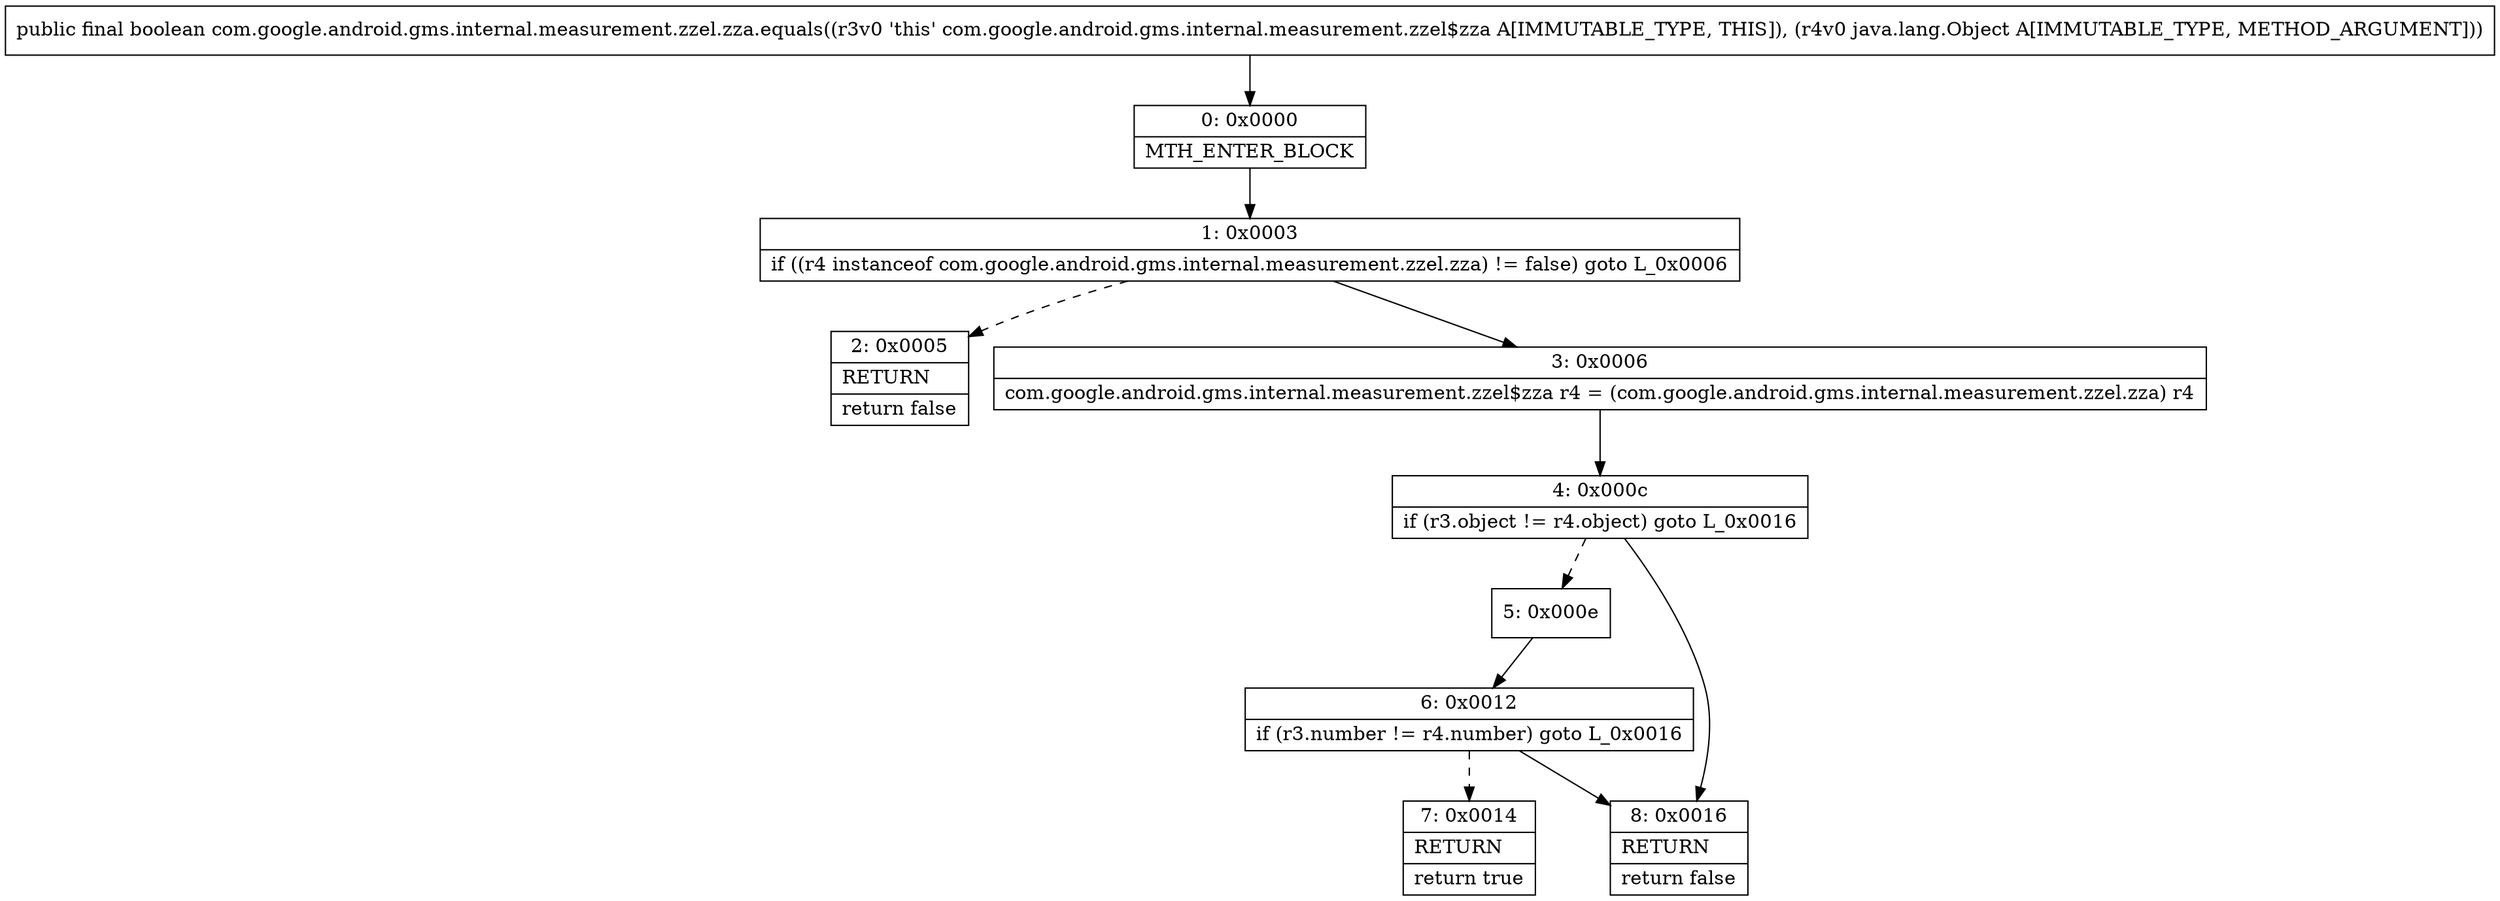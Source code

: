 digraph "CFG forcom.google.android.gms.internal.measurement.zzel.zza.equals(Ljava\/lang\/Object;)Z" {
Node_0 [shape=record,label="{0\:\ 0x0000|MTH_ENTER_BLOCK\l}"];
Node_1 [shape=record,label="{1\:\ 0x0003|if ((r4 instanceof com.google.android.gms.internal.measurement.zzel.zza) != false) goto L_0x0006\l}"];
Node_2 [shape=record,label="{2\:\ 0x0005|RETURN\l|return false\l}"];
Node_3 [shape=record,label="{3\:\ 0x0006|com.google.android.gms.internal.measurement.zzel$zza r4 = (com.google.android.gms.internal.measurement.zzel.zza) r4\l}"];
Node_4 [shape=record,label="{4\:\ 0x000c|if (r3.object != r4.object) goto L_0x0016\l}"];
Node_5 [shape=record,label="{5\:\ 0x000e}"];
Node_6 [shape=record,label="{6\:\ 0x0012|if (r3.number != r4.number) goto L_0x0016\l}"];
Node_7 [shape=record,label="{7\:\ 0x0014|RETURN\l|return true\l}"];
Node_8 [shape=record,label="{8\:\ 0x0016|RETURN\l|return false\l}"];
MethodNode[shape=record,label="{public final boolean com.google.android.gms.internal.measurement.zzel.zza.equals((r3v0 'this' com.google.android.gms.internal.measurement.zzel$zza A[IMMUTABLE_TYPE, THIS]), (r4v0 java.lang.Object A[IMMUTABLE_TYPE, METHOD_ARGUMENT])) }"];
MethodNode -> Node_0;
Node_0 -> Node_1;
Node_1 -> Node_2[style=dashed];
Node_1 -> Node_3;
Node_3 -> Node_4;
Node_4 -> Node_5[style=dashed];
Node_4 -> Node_8;
Node_5 -> Node_6;
Node_6 -> Node_7[style=dashed];
Node_6 -> Node_8;
}

